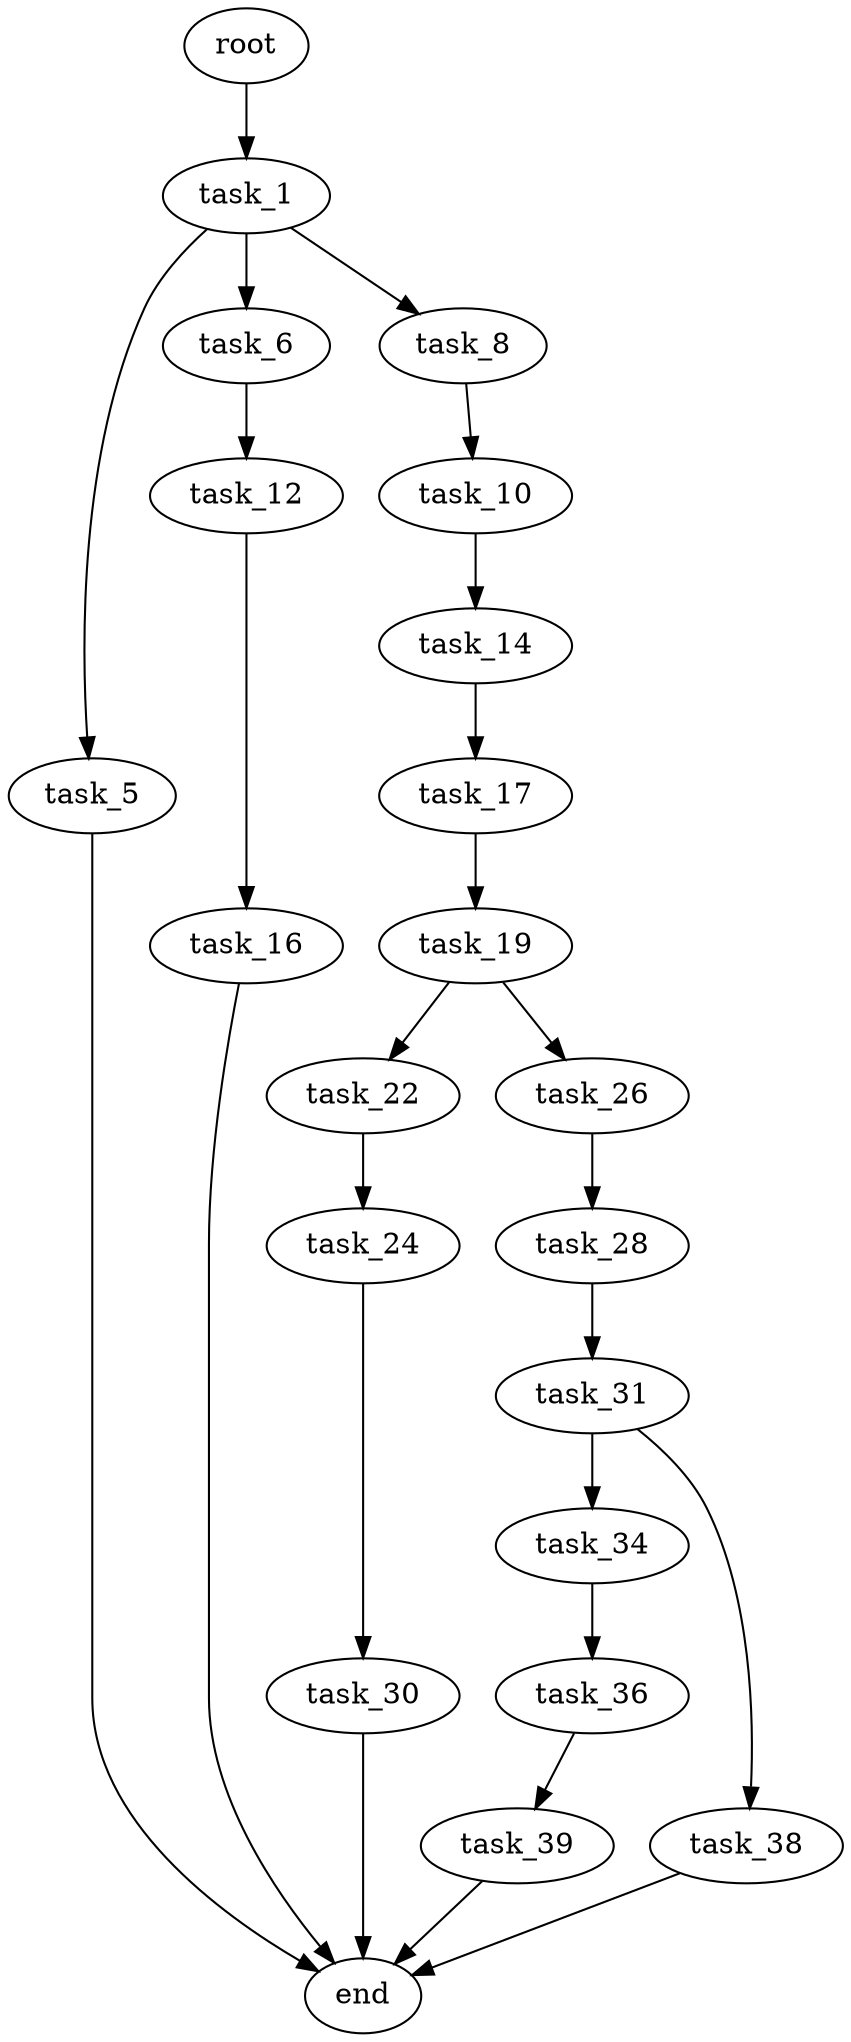 digraph G {
  root [size="0.000000"];
  task_1 [size="134217728000.000000"];
  task_5 [size="231928233984.000000"];
  task_6 [size="28991029248.000000"];
  task_8 [size="557995743136.000000"];
  end [size="0.000000"];
  task_12 [size="68719476736.000000"];
  task_10 [size="16802990341.000000"];
  task_14 [size="47023604480.000000"];
  task_16 [size="417950812663.000000"];
  task_17 [size="24980857984.000000"];
  task_19 [size="317681214059.000000"];
  task_22 [size="134217728000.000000"];
  task_26 [size="2265429345.000000"];
  task_24 [size="465787420315.000000"];
  task_30 [size="8589934592.000000"];
  task_28 [size="18438416225.000000"];
  task_31 [size="7622385776.000000"];
  task_34 [size="28991029248.000000"];
  task_38 [size="8589934592.000000"];
  task_36 [size="431390604388.000000"];
  task_39 [size="1073741824000.000000"];

  root -> task_1 [size="1.000000"];
  task_1 -> task_5 [size="209715200.000000"];
  task_1 -> task_6 [size="209715200.000000"];
  task_1 -> task_8 [size="209715200.000000"];
  task_5 -> end [size="1.000000"];
  task_6 -> task_12 [size="75497472.000000"];
  task_8 -> task_10 [size="536870912.000000"];
  task_12 -> task_16 [size="134217728.000000"];
  task_10 -> task_14 [size="838860800.000000"];
  task_14 -> task_17 [size="33554432.000000"];
  task_16 -> end [size="1.000000"];
  task_17 -> task_19 [size="838860800.000000"];
  task_19 -> task_22 [size="411041792.000000"];
  task_19 -> task_26 [size="411041792.000000"];
  task_22 -> task_24 [size="209715200.000000"];
  task_26 -> task_28 [size="75497472.000000"];
  task_24 -> task_30 [size="838860800.000000"];
  task_30 -> end [size="1.000000"];
  task_28 -> task_31 [size="301989888.000000"];
  task_31 -> task_34 [size="134217728.000000"];
  task_31 -> task_38 [size="134217728.000000"];
  task_34 -> task_36 [size="75497472.000000"];
  task_38 -> end [size="1.000000"];
  task_36 -> task_39 [size="679477248.000000"];
  task_39 -> end [size="1.000000"];
}
